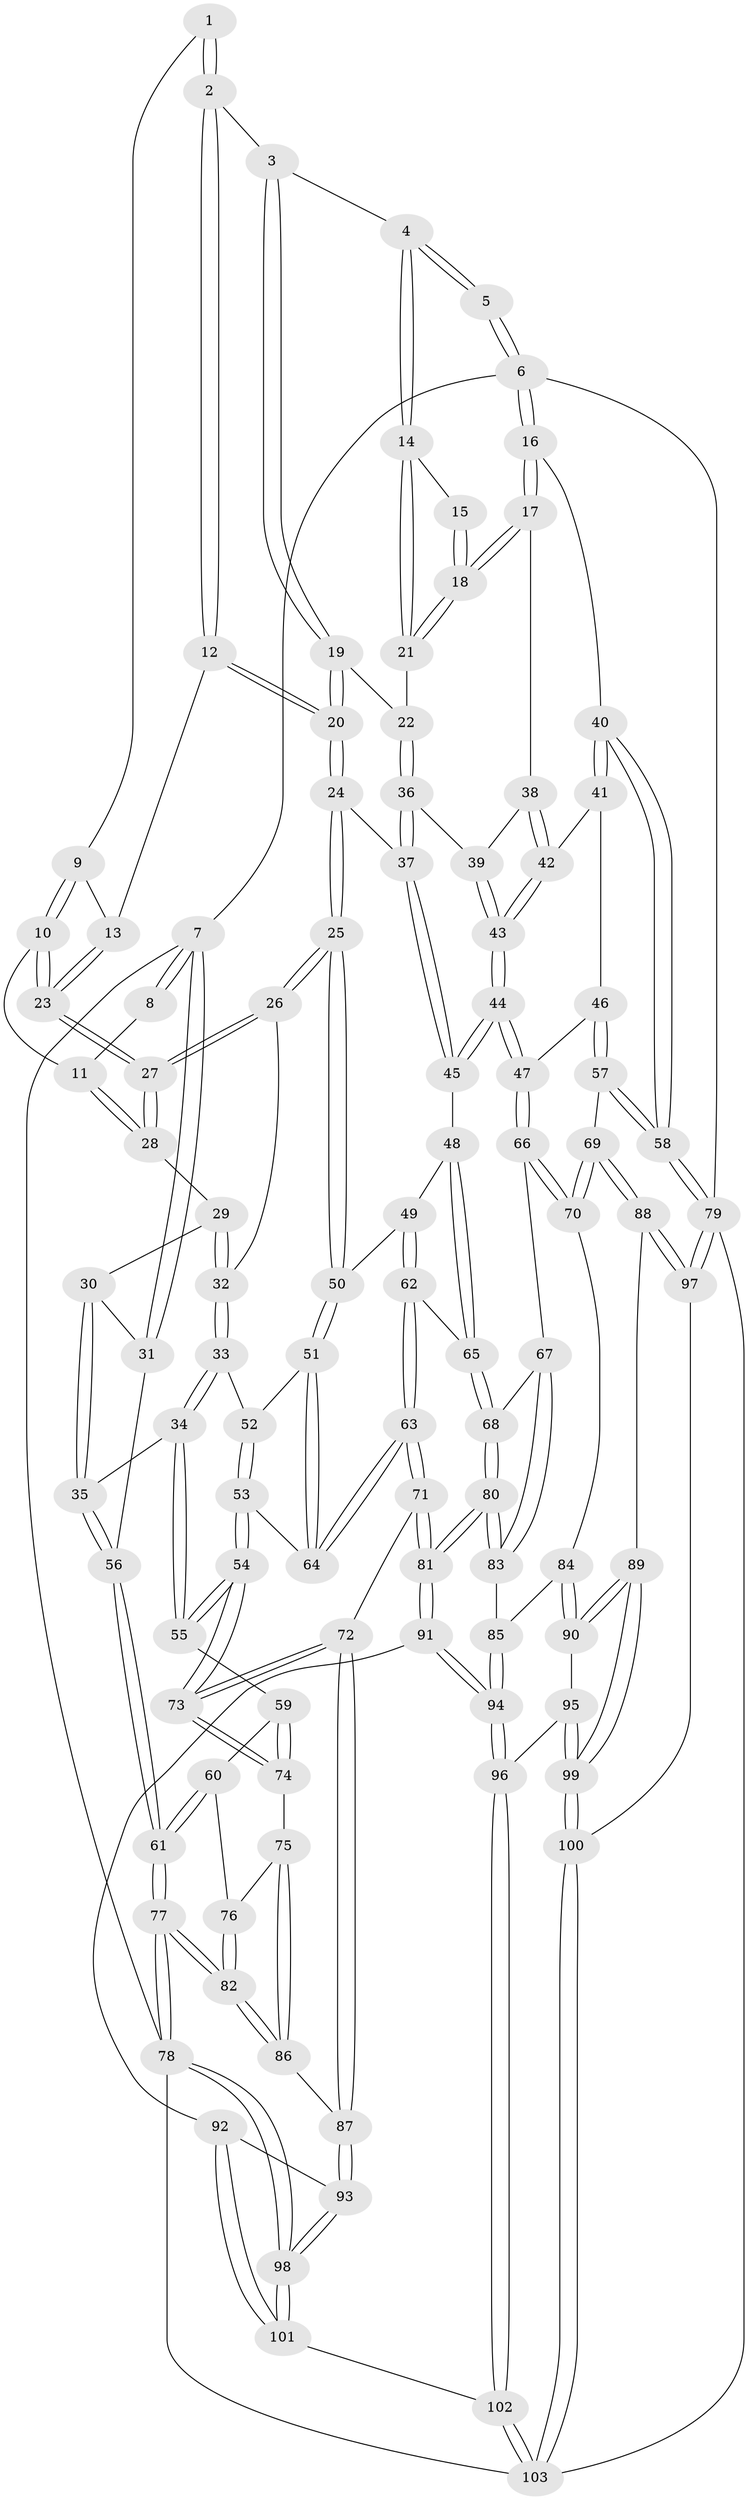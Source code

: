 // Generated by graph-tools (version 1.1) at 2025/01/03/09/25 05:01:56]
// undirected, 103 vertices, 254 edges
graph export_dot {
graph [start="1"]
  node [color=gray90,style=filled];
  1 [pos="+0.49078983835771073+0"];
  2 [pos="+0.5250156672312329+0"];
  3 [pos="+0.532535439787248+0"];
  4 [pos="+0.6743630872957476+0"];
  5 [pos="+0.9900500311174446+0"];
  6 [pos="+1+0"];
  7 [pos="+0+0"];
  8 [pos="+0.2118241982357439+0"];
  9 [pos="+0.36746146280722075+0.05796015964721032"];
  10 [pos="+0.28350046866503203+0.05500360431852115"];
  11 [pos="+0.22700627550398708+0.0103447947746492"];
  12 [pos="+0.45467248396514953+0.06106302130149309"];
  13 [pos="+0.3916226279395017+0.08708249945011606"];
  14 [pos="+0.7462095595009275+0.08581063273256297"];
  15 [pos="+0.9331727133882952+0"];
  16 [pos="+1+0.1901957603936466"];
  17 [pos="+0.8381591778799203+0.1840859693553195"];
  18 [pos="+0.837440357017403+0.18306428996955218"];
  19 [pos="+0.6285403997808571+0.10319026243752626"];
  20 [pos="+0.4854222301215353+0.19407709972372422"];
  21 [pos="+0.7380253717078579+0.13250476845812417"];
  22 [pos="+0.6702105155482448+0.1303605609541005"];
  23 [pos="+0.35089818648861965+0.13549907030060088"];
  24 [pos="+0.4450365711548684+0.274641802034791"];
  25 [pos="+0.42184714247533056+0.2841957239891947"];
  26 [pos="+0.372486024367126+0.2648806266369965"];
  27 [pos="+0.36707653679053576+0.2513519083597166"];
  28 [pos="+0.19374748976016956+0.09251416799444144"];
  29 [pos="+0.177755013643338+0.11074654915269591"];
  30 [pos="+0.10345496200998017+0.13102992011796236"];
  31 [pos="+0+0"];
  32 [pos="+0.2066094469517955+0.30842833732056546"];
  33 [pos="+0.1855193255310546+0.3255454520229921"];
  34 [pos="+0.07801187583248685+0.35940225194216635"];
  35 [pos="+0.006090713609887734+0.3375609712792376"];
  36 [pos="+0.6316303248257457+0.2877215036973305"];
  37 [pos="+0.5688344011078202+0.31152603921262706"];
  38 [pos="+0.8304714268541405+0.21201329588624385"];
  39 [pos="+0.6723064632496254+0.30168480343466464"];
  40 [pos="+1+0.35982158932510994"];
  41 [pos="+0.8522762400096345+0.3420275842008249"];
  42 [pos="+0.8383994368726334+0.32449459308883954"];
  43 [pos="+0.7260100848928785+0.37737398379517073"];
  44 [pos="+0.7037518044155864+0.47122080672931643"];
  45 [pos="+0.6088162998647559+0.4413631272495429"];
  46 [pos="+0.8596143407566785+0.43278670716426276"];
  47 [pos="+0.7091828777437132+0.4795985503084906"];
  48 [pos="+0.5451183591034625+0.48464147657708995"];
  49 [pos="+0.4389857678533525+0.44223057895064544"];
  50 [pos="+0.41482079919437453+0.4228412495400786"];
  51 [pos="+0.39290960689573073+0.4431535090756545"];
  52 [pos="+0.2537718821668385+0.4217962799405313"];
  53 [pos="+0.2552060909438421+0.5240596251581784"];
  54 [pos="+0.22552588385504008+0.5441076997730818"];
  55 [pos="+0.12562272031025526+0.48635034819708467"];
  56 [pos="+0+0.34129528983548085"];
  57 [pos="+1+0.6198943269511686"];
  58 [pos="+1+0.6010136257038623"];
  59 [pos="+0.09753904482594825+0.5419189817944274"];
  60 [pos="+0.06251970468552163+0.5694233696053276"];
  61 [pos="+0+0.5347185588258282"];
  62 [pos="+0.46745124981384484+0.5860765759019962"];
  63 [pos="+0.40882232737641905+0.6846449370337906"];
  64 [pos="+0.3498143848899349+0.514931901135566"];
  65 [pos="+0.5472036489044602+0.5383242073502033"];
  66 [pos="+0.7180788637375156+0.5430316723460608"];
  67 [pos="+0.6448622086845233+0.5974649965873291"];
  68 [pos="+0.6008165965089133+0.5977231956888057"];
  69 [pos="+0.9869433198934988+0.6430223136449594"];
  70 [pos="+0.877365365052435+0.6564489883447687"];
  71 [pos="+0.4078764111676821+0.6997106222607716"];
  72 [pos="+0.23386496184132324+0.6669814343531731"];
  73 [pos="+0.2235162583397325+0.6518489712626337"];
  74 [pos="+0.1479673586715187+0.6420446352510261"];
  75 [pos="+0.11824436621943861+0.6517873100199957"];
  76 [pos="+0.06340426550545943+0.6105603999464642"];
  77 [pos="+0+0.8689146164183748"];
  78 [pos="+0+1"];
  79 [pos="+1+0.9932066377214134"];
  80 [pos="+0.4556668422262291+0.7598415567293285"];
  81 [pos="+0.4508130839659658+0.7641828582859956"];
  82 [pos="+0+0.79851047649515"];
  83 [pos="+0.6586212274104829+0.6713441673371161"];
  84 [pos="+0.8000847696047585+0.7249035275838187"];
  85 [pos="+0.7150145363684874+0.7553857979449813"];
  86 [pos="+0.025796952652850168+0.7599747872111848"];
  87 [pos="+0.17897610741985906+0.776296329614819"];
  88 [pos="+0.9250832172191255+0.8467505325789466"];
  89 [pos="+0.8631572933680463+0.883512895671417"];
  90 [pos="+0.8174882341586461+0.8483317837806852"];
  91 [pos="+0.45166757851033373+0.7690739279095713"];
  92 [pos="+0.37538423198875187+0.8532944433409686"];
  93 [pos="+0.20880331821602965+0.8409925463928041"];
  94 [pos="+0.61092309150121+0.8704864939090717"];
  95 [pos="+0.782753513988124+0.8721807483909672"];
  96 [pos="+0.6195217026325383+0.8937957164455255"];
  97 [pos="+0.9588233140014224+0.905925617648525"];
  98 [pos="+0+1"];
  99 [pos="+0.8394379866454573+1"];
  100 [pos="+0.8323309163998315+1"];
  101 [pos="+0.32505417880683085+1"];
  102 [pos="+0.6597128629659281+1"];
  103 [pos="+0.8039232572785534+1"];
  1 -- 2;
  1 -- 2;
  1 -- 9;
  2 -- 3;
  2 -- 12;
  2 -- 12;
  3 -- 4;
  3 -- 19;
  3 -- 19;
  4 -- 5;
  4 -- 5;
  4 -- 14;
  4 -- 14;
  5 -- 6;
  5 -- 6;
  6 -- 7;
  6 -- 16;
  6 -- 16;
  6 -- 79;
  7 -- 8;
  7 -- 8;
  7 -- 31;
  7 -- 31;
  7 -- 78;
  8 -- 11;
  9 -- 10;
  9 -- 10;
  9 -- 13;
  10 -- 11;
  10 -- 23;
  10 -- 23;
  11 -- 28;
  11 -- 28;
  12 -- 13;
  12 -- 20;
  12 -- 20;
  13 -- 23;
  13 -- 23;
  14 -- 15;
  14 -- 21;
  14 -- 21;
  15 -- 18;
  15 -- 18;
  16 -- 17;
  16 -- 17;
  16 -- 40;
  17 -- 18;
  17 -- 18;
  17 -- 38;
  18 -- 21;
  18 -- 21;
  19 -- 20;
  19 -- 20;
  19 -- 22;
  20 -- 24;
  20 -- 24;
  21 -- 22;
  22 -- 36;
  22 -- 36;
  23 -- 27;
  23 -- 27;
  24 -- 25;
  24 -- 25;
  24 -- 37;
  25 -- 26;
  25 -- 26;
  25 -- 50;
  25 -- 50;
  26 -- 27;
  26 -- 27;
  26 -- 32;
  27 -- 28;
  27 -- 28;
  28 -- 29;
  29 -- 30;
  29 -- 32;
  29 -- 32;
  30 -- 31;
  30 -- 35;
  30 -- 35;
  31 -- 56;
  32 -- 33;
  32 -- 33;
  33 -- 34;
  33 -- 34;
  33 -- 52;
  34 -- 35;
  34 -- 55;
  34 -- 55;
  35 -- 56;
  35 -- 56;
  36 -- 37;
  36 -- 37;
  36 -- 39;
  37 -- 45;
  37 -- 45;
  38 -- 39;
  38 -- 42;
  38 -- 42;
  39 -- 43;
  39 -- 43;
  40 -- 41;
  40 -- 41;
  40 -- 58;
  40 -- 58;
  41 -- 42;
  41 -- 46;
  42 -- 43;
  42 -- 43;
  43 -- 44;
  43 -- 44;
  44 -- 45;
  44 -- 45;
  44 -- 47;
  44 -- 47;
  45 -- 48;
  46 -- 47;
  46 -- 57;
  46 -- 57;
  47 -- 66;
  47 -- 66;
  48 -- 49;
  48 -- 65;
  48 -- 65;
  49 -- 50;
  49 -- 62;
  49 -- 62;
  50 -- 51;
  50 -- 51;
  51 -- 52;
  51 -- 64;
  51 -- 64;
  52 -- 53;
  52 -- 53;
  53 -- 54;
  53 -- 54;
  53 -- 64;
  54 -- 55;
  54 -- 55;
  54 -- 73;
  54 -- 73;
  55 -- 59;
  56 -- 61;
  56 -- 61;
  57 -- 58;
  57 -- 58;
  57 -- 69;
  58 -- 79;
  58 -- 79;
  59 -- 60;
  59 -- 74;
  59 -- 74;
  60 -- 61;
  60 -- 61;
  60 -- 76;
  61 -- 77;
  61 -- 77;
  62 -- 63;
  62 -- 63;
  62 -- 65;
  63 -- 64;
  63 -- 64;
  63 -- 71;
  63 -- 71;
  65 -- 68;
  65 -- 68;
  66 -- 67;
  66 -- 70;
  66 -- 70;
  67 -- 68;
  67 -- 83;
  67 -- 83;
  68 -- 80;
  68 -- 80;
  69 -- 70;
  69 -- 70;
  69 -- 88;
  69 -- 88;
  70 -- 84;
  71 -- 72;
  71 -- 81;
  71 -- 81;
  72 -- 73;
  72 -- 73;
  72 -- 87;
  72 -- 87;
  73 -- 74;
  73 -- 74;
  74 -- 75;
  75 -- 76;
  75 -- 86;
  75 -- 86;
  76 -- 82;
  76 -- 82;
  77 -- 78;
  77 -- 78;
  77 -- 82;
  77 -- 82;
  78 -- 98;
  78 -- 98;
  78 -- 103;
  79 -- 97;
  79 -- 97;
  79 -- 103;
  80 -- 81;
  80 -- 81;
  80 -- 83;
  80 -- 83;
  81 -- 91;
  81 -- 91;
  82 -- 86;
  82 -- 86;
  83 -- 85;
  84 -- 85;
  84 -- 90;
  84 -- 90;
  85 -- 94;
  85 -- 94;
  86 -- 87;
  87 -- 93;
  87 -- 93;
  88 -- 89;
  88 -- 97;
  88 -- 97;
  89 -- 90;
  89 -- 90;
  89 -- 99;
  89 -- 99;
  90 -- 95;
  91 -- 92;
  91 -- 94;
  91 -- 94;
  92 -- 93;
  92 -- 101;
  92 -- 101;
  93 -- 98;
  93 -- 98;
  94 -- 96;
  94 -- 96;
  95 -- 96;
  95 -- 99;
  95 -- 99;
  96 -- 102;
  96 -- 102;
  97 -- 100;
  98 -- 101;
  98 -- 101;
  99 -- 100;
  99 -- 100;
  100 -- 103;
  100 -- 103;
  101 -- 102;
  102 -- 103;
  102 -- 103;
}

